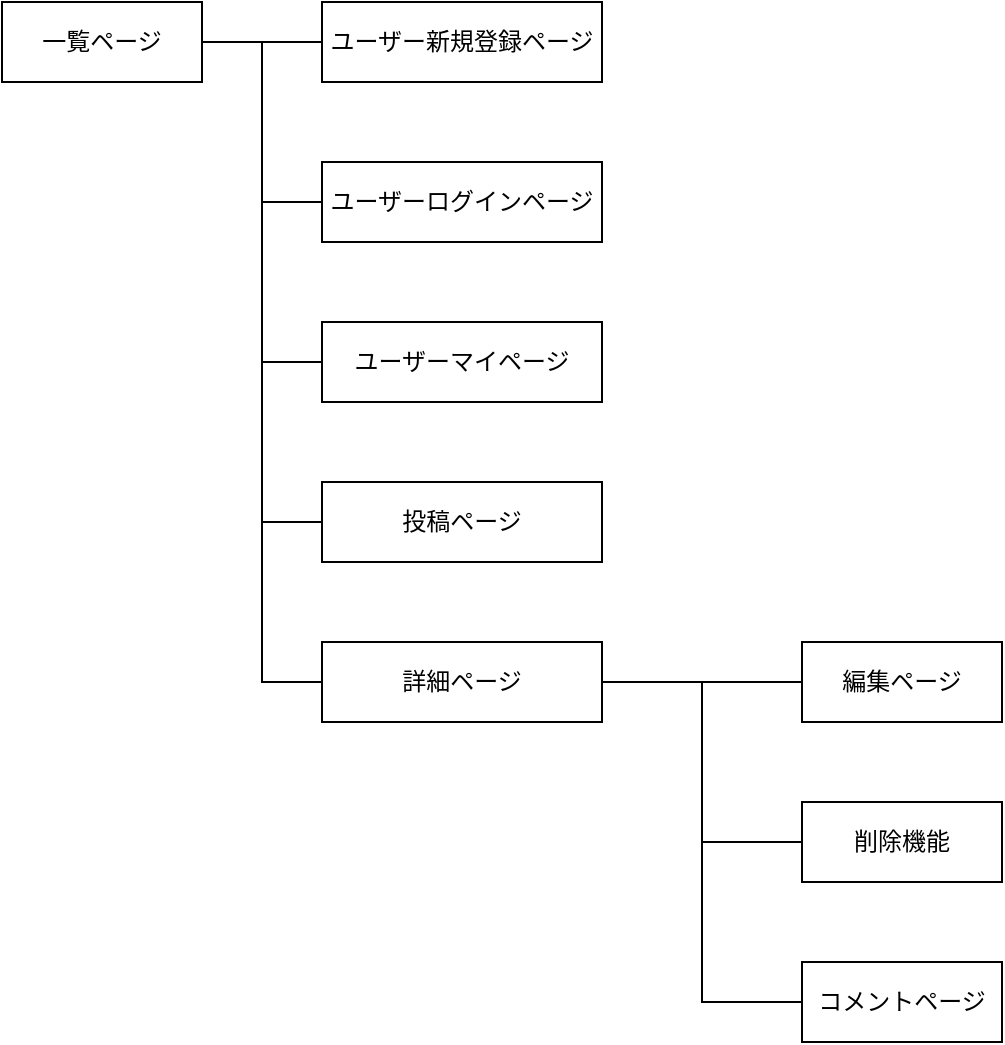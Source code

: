 <mxfile>
    <diagram id="eBAyGhGPy0DJ0F56pSOU" name="ページ1">
        <mxGraphModel dx="597" dy="622" grid="1" gridSize="10" guides="1" tooltips="1" connect="1" arrows="1" fold="1" page="1" pageScale="1" pageWidth="827" pageHeight="1169" math="0" shadow="0">
            <root>
                <mxCell id="0"/>
                <mxCell id="1" parent="0"/>
                <mxCell id="2" value="一覧ページ" style="whiteSpace=wrap;html=1;align=center;" vertex="1" parent="1">
                    <mxGeometry x="40" y="40" width="100" height="40" as="geometry"/>
                </mxCell>
                <mxCell id="3" value="" style="endArrow=none;html=1;rounded=0;exitX=1;exitY=0.5;exitDx=0;exitDy=0;" edge="1" parent="1" source="2" target="4">
                    <mxGeometry relative="1" as="geometry">
                        <mxPoint x="210" y="320" as="sourcePoint"/>
                        <mxPoint x="240" y="60" as="targetPoint"/>
                    </mxGeometry>
                </mxCell>
                <mxCell id="4" value="ユーザー新規登録ページ" style="whiteSpace=wrap;html=1;align=center;" vertex="1" parent="1">
                    <mxGeometry x="200" y="40" width="140" height="40" as="geometry"/>
                </mxCell>
                <mxCell id="5" value="ユーザーログインページ" style="whiteSpace=wrap;html=1;align=center;" vertex="1" parent="1">
                    <mxGeometry x="200" y="120" width="140" height="40" as="geometry"/>
                </mxCell>
                <mxCell id="6" value="ユーザーマイページ" style="whiteSpace=wrap;html=1;align=center;" vertex="1" parent="1">
                    <mxGeometry x="200" y="200" width="140" height="40" as="geometry"/>
                </mxCell>
                <mxCell id="7" value="投稿ページ" style="whiteSpace=wrap;html=1;align=center;" vertex="1" parent="1">
                    <mxGeometry x="200" y="280" width="140" height="40" as="geometry"/>
                </mxCell>
                <mxCell id="8" value="詳細ページ" style="whiteSpace=wrap;html=1;align=center;" vertex="1" parent="1">
                    <mxGeometry x="200" y="360" width="140" height="40" as="geometry"/>
                </mxCell>
                <mxCell id="10" value="" style="endArrow=none;html=1;rounded=0;entryX=0;entryY=0.5;entryDx=0;entryDy=0;" edge="1" parent="1" target="5">
                    <mxGeometry relative="1" as="geometry">
                        <mxPoint x="170" y="60" as="sourcePoint"/>
                        <mxPoint x="160" y="160" as="targetPoint"/>
                        <Array as="points">
                            <mxPoint x="170" y="140"/>
                        </Array>
                    </mxGeometry>
                </mxCell>
                <mxCell id="11" value="" style="endArrow=none;html=1;rounded=0;entryX=0;entryY=0.5;entryDx=0;entryDy=0;" edge="1" parent="1" target="6">
                    <mxGeometry relative="1" as="geometry">
                        <mxPoint x="170" y="140" as="sourcePoint"/>
                        <mxPoint x="190" y="230" as="targetPoint"/>
                        <Array as="points">
                            <mxPoint x="170" y="220"/>
                        </Array>
                    </mxGeometry>
                </mxCell>
                <mxCell id="12" value="" style="endArrow=none;html=1;rounded=0;entryX=0;entryY=0.5;entryDx=0;entryDy=0;" edge="1" parent="1" target="7">
                    <mxGeometry relative="1" as="geometry">
                        <mxPoint x="170" y="220" as="sourcePoint"/>
                        <mxPoint x="390" y="310" as="targetPoint"/>
                        <Array as="points">
                            <mxPoint x="170" y="300"/>
                        </Array>
                    </mxGeometry>
                </mxCell>
                <mxCell id="13" value="" style="endArrow=none;html=1;rounded=0;entryX=0;entryY=0.5;entryDx=0;entryDy=0;" edge="1" parent="1" target="8">
                    <mxGeometry relative="1" as="geometry">
                        <mxPoint x="170" y="300" as="sourcePoint"/>
                        <mxPoint x="390" y="310" as="targetPoint"/>
                        <Array as="points">
                            <mxPoint x="170" y="380"/>
                        </Array>
                    </mxGeometry>
                </mxCell>
                <mxCell id="14" value="編集ページ" style="whiteSpace=wrap;html=1;align=center;" vertex="1" parent="1">
                    <mxGeometry x="440" y="360" width="100" height="40" as="geometry"/>
                </mxCell>
                <mxCell id="15" value="削除機能" style="whiteSpace=wrap;html=1;align=center;" vertex="1" parent="1">
                    <mxGeometry x="440" y="440" width="100" height="40" as="geometry"/>
                </mxCell>
                <mxCell id="16" value="" style="endArrow=none;html=1;rounded=0;exitX=1;exitY=0.5;exitDx=0;exitDy=0;entryX=0;entryY=0.5;entryDx=0;entryDy=0;" edge="1" parent="1" source="8" target="14">
                    <mxGeometry relative="1" as="geometry">
                        <mxPoint x="280" y="310" as="sourcePoint"/>
                        <mxPoint x="440" y="310" as="targetPoint"/>
                    </mxGeometry>
                </mxCell>
                <mxCell id="17" value="" style="endArrow=none;html=1;rounded=0;entryX=0;entryY=0.5;entryDx=0;entryDy=0;" edge="1" parent="1" target="15">
                    <mxGeometry relative="1" as="geometry">
                        <mxPoint x="390" y="380" as="sourcePoint"/>
                        <mxPoint x="440" y="310" as="targetPoint"/>
                        <Array as="points">
                            <mxPoint x="390" y="460"/>
                        </Array>
                    </mxGeometry>
                </mxCell>
                <mxCell id="18" value="コメントページ" style="whiteSpace=wrap;html=1;align=center;" vertex="1" parent="1">
                    <mxGeometry x="440" y="520" width="100" height="40" as="geometry"/>
                </mxCell>
                <mxCell id="19" value="" style="endArrow=none;html=1;rounded=0;entryX=0;entryY=0.5;entryDx=0;entryDy=0;" edge="1" parent="1" target="18">
                    <mxGeometry relative="1" as="geometry">
                        <mxPoint x="390" y="460" as="sourcePoint"/>
                        <mxPoint x="460" y="410" as="targetPoint"/>
                        <Array as="points">
                            <mxPoint x="390" y="540"/>
                        </Array>
                    </mxGeometry>
                </mxCell>
            </root>
        </mxGraphModel>
    </diagram>
</mxfile>